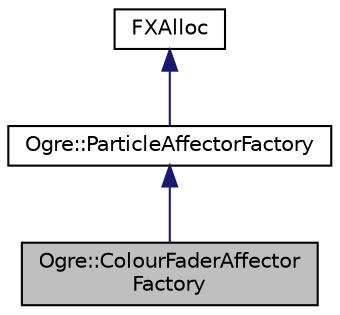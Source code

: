 digraph "Ogre::ColourFaderAffectorFactory"
{
  bgcolor="transparent";
  edge [fontname="Helvetica",fontsize="10",labelfontname="Helvetica",labelfontsize="10"];
  node [fontname="Helvetica",fontsize="10",shape=record];
  Node0 [label="Ogre::ColourFaderAffector\lFactory",height=0.2,width=0.4,color="black", fillcolor="grey75", style="filled", fontcolor="black"];
  Node1 -> Node0 [dir="back",color="midnightblue",fontsize="10",style="solid",fontname="Helvetica"];
  Node1 [label="Ogre::ParticleAffectorFactory",height=0.2,width=0.4,color="black",URL="$class_ogre_1_1_particle_affector_factory.html",tooltip="Abstract class defining the interface to be implemented by creators of ParticleAffector subclasses..."];
  Node2 -> Node1 [dir="back",color="midnightblue",fontsize="10",style="solid",fontname="Helvetica"];
  Node2 [label="FXAlloc",height=0.2,width=0.4,color="black",URL="$class_ogre_1_1_allocated_object.html"];
}
